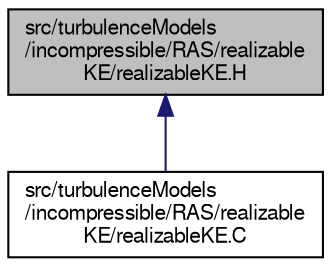 digraph "src/turbulenceModels/incompressible/RAS/realizableKE/realizableKE.H"
{
  bgcolor="transparent";
  edge [fontname="FreeSans",fontsize="10",labelfontname="FreeSans",labelfontsize="10"];
  node [fontname="FreeSans",fontsize="10",shape=record];
  Node2 [label="src/turbulenceModels\l/incompressible/RAS/realizable\lKE/realizableKE.H",height=0.2,width=0.4,color="black", fillcolor="grey75", style="filled", fontcolor="black"];
  Node2 -> Node3 [dir="back",color="midnightblue",fontsize="10",style="solid",fontname="FreeSans"];
  Node3 [label="src/turbulenceModels\l/incompressible/RAS/realizable\lKE/realizableKE.C",height=0.2,width=0.4,color="black",URL="$a40214.html"];
}
